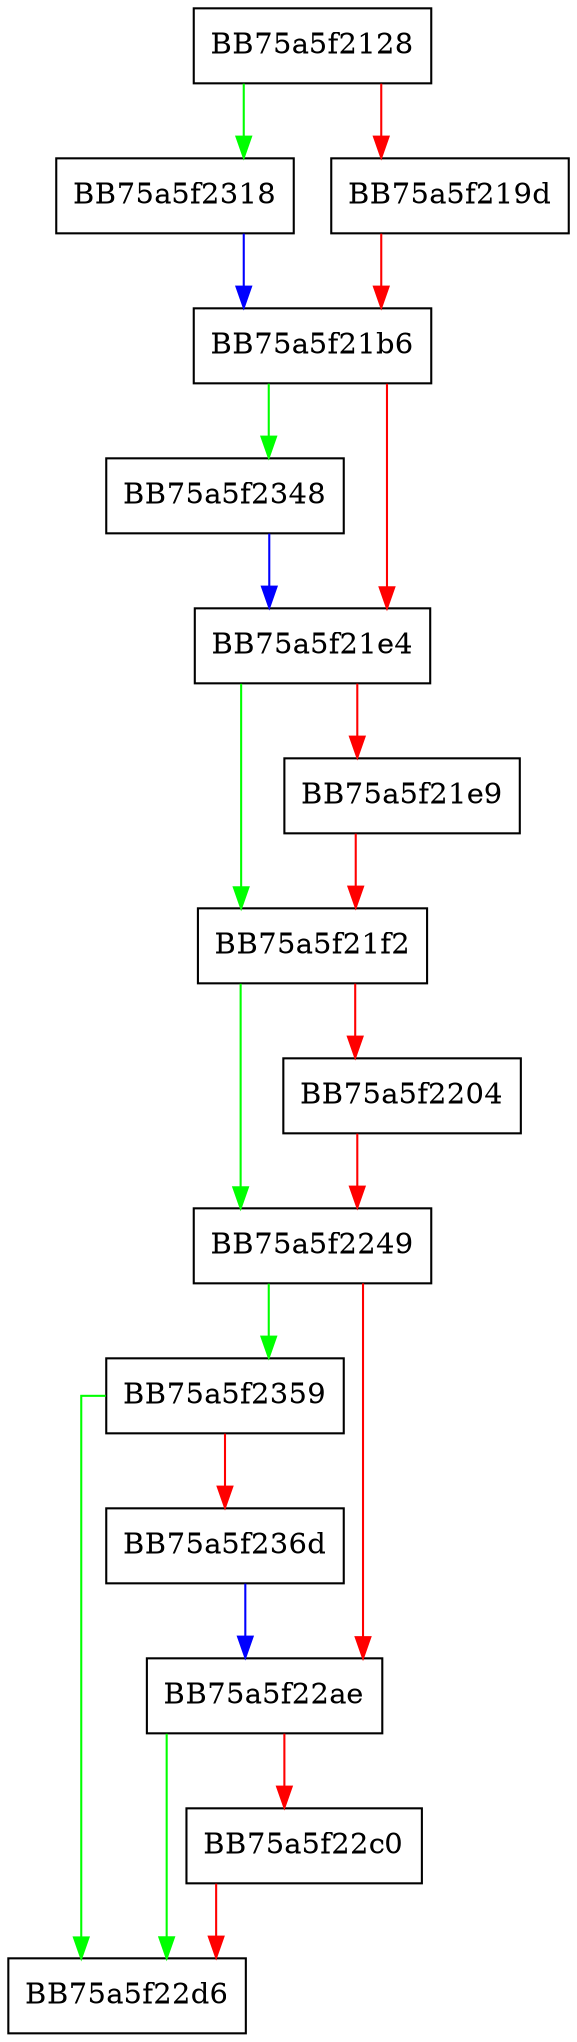 digraph create_status_json_notification {
  node [shape="box"];
  graph [splines=ortho];
  BB75a5f2128 -> BB75a5f2318 [color="green"];
  BB75a5f2128 -> BB75a5f219d [color="red"];
  BB75a5f219d -> BB75a5f21b6 [color="red"];
  BB75a5f21b6 -> BB75a5f2348 [color="green"];
  BB75a5f21b6 -> BB75a5f21e4 [color="red"];
  BB75a5f21e4 -> BB75a5f21f2 [color="green"];
  BB75a5f21e4 -> BB75a5f21e9 [color="red"];
  BB75a5f21e9 -> BB75a5f21f2 [color="red"];
  BB75a5f21f2 -> BB75a5f2249 [color="green"];
  BB75a5f21f2 -> BB75a5f2204 [color="red"];
  BB75a5f2204 -> BB75a5f2249 [color="red"];
  BB75a5f2249 -> BB75a5f2359 [color="green"];
  BB75a5f2249 -> BB75a5f22ae [color="red"];
  BB75a5f22ae -> BB75a5f22d6 [color="green"];
  BB75a5f22ae -> BB75a5f22c0 [color="red"];
  BB75a5f22c0 -> BB75a5f22d6 [color="red"];
  BB75a5f2318 -> BB75a5f21b6 [color="blue"];
  BB75a5f2348 -> BB75a5f21e4 [color="blue"];
  BB75a5f2359 -> BB75a5f22d6 [color="green"];
  BB75a5f2359 -> BB75a5f236d [color="red"];
  BB75a5f236d -> BB75a5f22ae [color="blue"];
}